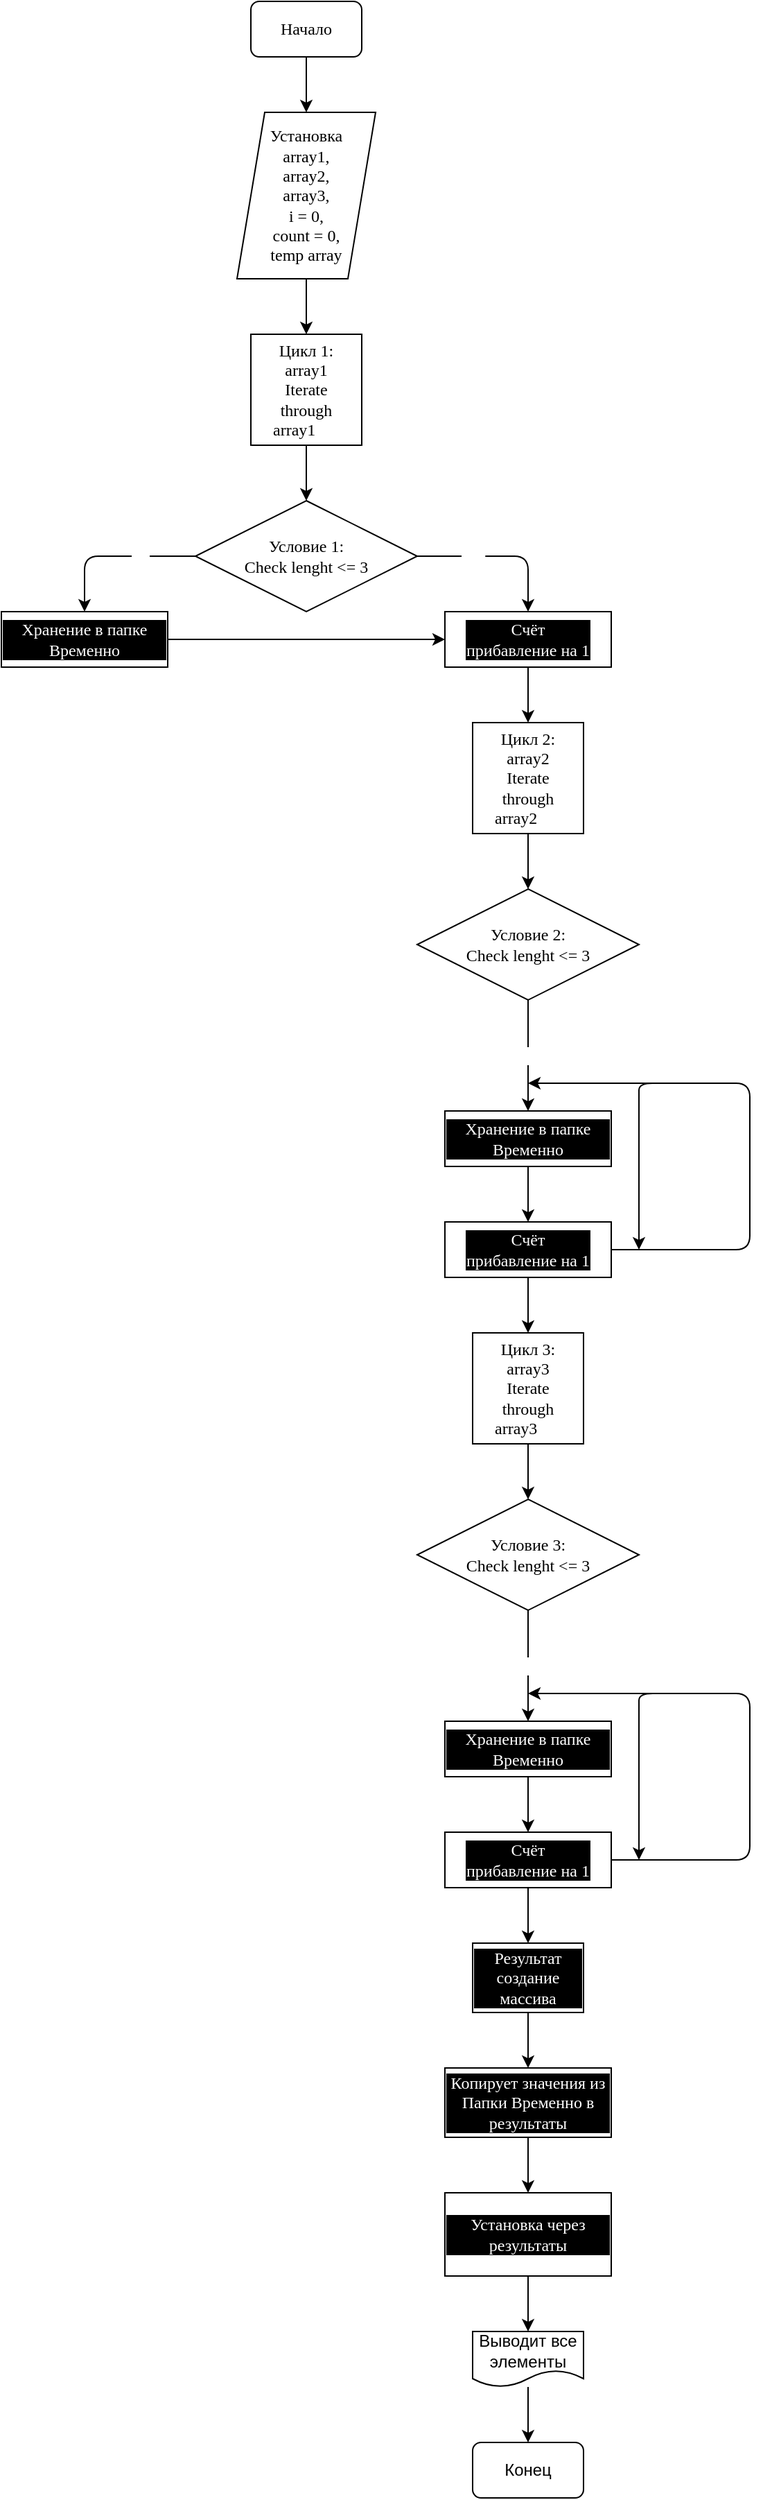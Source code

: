 <mxfile>
    <diagram id="2osxYIllMGo-bxddaHuf" name="Страница 1">
        <mxGraphModel dx="1002" dy="487" grid="1" gridSize="10" guides="1" tooltips="1" connect="1" arrows="1" fold="1" page="1" pageScale="1" pageWidth="827" pageHeight="1169" math="0" shadow="0">
            <root>
                <mxCell id="0"/>
                <mxCell id="1" parent="0"/>
                <mxCell id="9" value="" style="edgeStyle=none;html=1;fontFamily=Comic Sans MS;fontColor=#FFFFFF;" edge="1" parent="1" source="2" target="5">
                    <mxGeometry relative="1" as="geometry"/>
                </mxCell>
                <mxCell id="2" value="&lt;font face=&quot;Comic Sans MS&quot;&gt;Начало&lt;/font&gt;" style="rounded=1;whiteSpace=wrap;html=1;" vertex="1" parent="1">
                    <mxGeometry x="360" y="40" width="80" height="40" as="geometry"/>
                </mxCell>
                <mxCell id="55" value="" style="edgeStyle=none;html=1;fontFamily=Comic Sans MS;fontColor=#FFFFFF;" edge="1" parent="1" source="3" target="6">
                    <mxGeometry relative="1" as="geometry"/>
                </mxCell>
                <mxCell id="3" value="Выводит все элементы" style="shape=document;whiteSpace=wrap;html=1;boundedLbl=1;" vertex="1" parent="1">
                    <mxGeometry x="520" y="1720" width="80" height="40" as="geometry"/>
                </mxCell>
                <mxCell id="14" style="edgeStyle=none;html=1;entryX=0.5;entryY=0;entryDx=0;entryDy=0;fontFamily=Comic Sans MS;fontColor=#FFFFFF;" edge="1" parent="1" source="4" target="13">
                    <mxGeometry relative="1" as="geometry">
                        <Array as="points">
                            <mxPoint x="240" y="440"/>
                        </Array>
                    </mxGeometry>
                </mxCell>
                <mxCell id="15" value="Да" style="edgeLabel;html=1;align=center;verticalAlign=middle;resizable=0;points=[];fontFamily=Comic Sans MS;fontColor=#FFFFFF;" vertex="1" connectable="0" parent="14">
                    <mxGeometry x="-0.01" y="-2" relative="1" as="geometry">
                        <mxPoint x="19" y="2" as="offset"/>
                    </mxGeometry>
                </mxCell>
                <mxCell id="16" style="edgeStyle=none;html=1;entryX=0.5;entryY=0;entryDx=0;entryDy=0;fontFamily=Comic Sans MS;fontColor=#FFFFFF;exitX=1;exitY=0.5;exitDx=0;exitDy=0;" edge="1" parent="1" source="4" target="12">
                    <mxGeometry relative="1" as="geometry">
                        <Array as="points">
                            <mxPoint x="560" y="440"/>
                        </Array>
                    </mxGeometry>
                </mxCell>
                <mxCell id="17" value="Нет" style="edgeLabel;html=1;align=center;verticalAlign=middle;resizable=0;points=[];fontFamily=Comic Sans MS;fontColor=#FFFFFF;" vertex="1" connectable="0" parent="16">
                    <mxGeometry x="-0.107" relative="1" as="geometry">
                        <mxPoint x="-14" as="offset"/>
                    </mxGeometry>
                </mxCell>
                <mxCell id="4" value="&lt;font face=&quot;Comic Sans MS&quot;&gt;Условие 1:&lt;br&gt;Check lenght &amp;lt;= 3&lt;/font&gt;" style="rhombus;whiteSpace=wrap;html=1;" vertex="1" parent="1">
                    <mxGeometry x="320" y="400" width="160" height="80" as="geometry"/>
                </mxCell>
                <mxCell id="10" value="" style="edgeStyle=none;html=1;fontFamily=Comic Sans MS;fontColor=#FFFFFF;" edge="1" parent="1" source="5" target="8">
                    <mxGeometry relative="1" as="geometry"/>
                </mxCell>
                <mxCell id="5" value="&lt;font face=&quot;Comic Sans MS&quot;&gt;Установка&lt;br&gt;array1,&lt;br&gt;array2,&lt;br&gt;array3,&lt;br&gt;i = 0,&lt;br&gt;count = 0,&lt;br&gt;temp array&lt;br&gt;&lt;/font&gt;" style="shape=parallelogram;perimeter=parallelogramPerimeter;whiteSpace=wrap;html=1;fixedSize=1;" vertex="1" parent="1">
                    <mxGeometry x="350" y="120" width="100" height="120" as="geometry"/>
                </mxCell>
                <mxCell id="6" value="Конец" style="rounded=1;whiteSpace=wrap;html=1;" vertex="1" parent="1">
                    <mxGeometry x="520" y="1800" width="80" height="40" as="geometry"/>
                </mxCell>
                <mxCell id="11" value="" style="edgeStyle=none;html=1;fontFamily=Comic Sans MS;fontColor=#FFFFFF;entryX=0.5;entryY=0;entryDx=0;entryDy=0;exitX=0.5;exitY=1;exitDx=0;exitDy=0;" edge="1" parent="1" source="8" target="4">
                    <mxGeometry relative="1" as="geometry"/>
                </mxCell>
                <mxCell id="8" value="&lt;font face=&quot;Comic Sans MS&quot;&gt;Цикл 1: &lt;br&gt;array1&lt;br&gt;Iterate&lt;br&gt;through&lt;br&gt;array1&lt;span style=&quot;white-space: pre;&quot;&gt;&#9;&lt;/span&gt;&lt;/font&gt;" style="rounded=0;whiteSpace=wrap;html=1;" vertex="1" parent="1">
                    <mxGeometry x="360" y="280" width="80" height="80" as="geometry"/>
                </mxCell>
                <mxCell id="19" value="" style="edgeStyle=none;html=1;fontFamily=Comic Sans MS;fontColor=#FFFFFF;" edge="1" parent="1" source="12" target="18">
                    <mxGeometry relative="1" as="geometry"/>
                </mxCell>
                <mxCell id="12" value="Счёт &lt;br&gt;прибавление на 1" style="rounded=0;whiteSpace=wrap;html=1;labelBackgroundColor=#000000;fontFamily=Comic Sans MS;fontColor=#FFFFFF;" vertex="1" parent="1">
                    <mxGeometry x="500" y="480" width="120" height="40" as="geometry"/>
                </mxCell>
                <mxCell id="21" style="edgeStyle=none;html=1;fontFamily=Comic Sans MS;fontColor=#FFFFFF;" edge="1" parent="1" source="13" target="12">
                    <mxGeometry relative="1" as="geometry"/>
                </mxCell>
                <mxCell id="13" value="Хранение в папке Временно" style="rounded=0;whiteSpace=wrap;html=1;labelBackgroundColor=#000000;fontFamily=Comic Sans MS;fontColor=#FFFFFF;" vertex="1" parent="1">
                    <mxGeometry x="180" y="480" width="120" height="40" as="geometry"/>
                </mxCell>
                <mxCell id="23" value="" style="edgeStyle=none;html=1;fontFamily=Comic Sans MS;fontColor=#FFFFFF;" edge="1" parent="1" source="18" target="22">
                    <mxGeometry relative="1" as="geometry"/>
                </mxCell>
                <mxCell id="18" value="&lt;font face=&quot;Comic Sans MS&quot;&gt;Цикл 2: &lt;br&gt;array2&lt;br&gt;Iterate&lt;br&gt;through&lt;br&gt;array2&lt;span style=&quot;white-space: pre;&quot;&gt;&#9;&lt;/span&gt;&lt;/font&gt;" style="rounded=0;whiteSpace=wrap;html=1;" vertex="1" parent="1">
                    <mxGeometry x="520" y="560" width="80" height="80" as="geometry"/>
                </mxCell>
                <mxCell id="25" value="" style="edgeStyle=none;html=1;fontFamily=Comic Sans MS;fontColor=#FFFFFF;exitX=0.5;exitY=1;exitDx=0;exitDy=0;" edge="1" parent="1" source="22" target="24">
                    <mxGeometry relative="1" as="geometry">
                        <mxPoint x="560" y="770" as="sourcePoint"/>
                    </mxGeometry>
                </mxCell>
                <mxCell id="29" value="Да" style="edgeLabel;html=1;align=center;verticalAlign=middle;resizable=0;points=[];fontFamily=Comic Sans MS;fontColor=#FFFFFF;" vertex="1" connectable="0" parent="25">
                    <mxGeometry x="-0.42" y="1" relative="1" as="geometry">
                        <mxPoint x="-1" y="17" as="offset"/>
                    </mxGeometry>
                </mxCell>
                <mxCell id="22" value="&lt;font face=&quot;Comic Sans MS&quot;&gt;Условие 2:&lt;br&gt;Check lenght &amp;lt;= 3&lt;/font&gt;" style="rhombus;whiteSpace=wrap;html=1;" vertex="1" parent="1">
                    <mxGeometry x="480" y="680" width="160" height="80" as="geometry"/>
                </mxCell>
                <mxCell id="27" value="" style="edgeStyle=none;html=1;fontFamily=Comic Sans MS;fontColor=#FFFFFF;" edge="1" parent="1" source="24" target="26">
                    <mxGeometry relative="1" as="geometry"/>
                </mxCell>
                <mxCell id="24" value="Хранение в папке Временно" style="rounded=0;whiteSpace=wrap;html=1;labelBackgroundColor=#000000;fontFamily=Comic Sans MS;fontColor=#FFFFFF;" vertex="1" parent="1">
                    <mxGeometry x="500" y="840" width="120" height="40" as="geometry"/>
                </mxCell>
                <mxCell id="28" style="edgeStyle=none;html=1;fontFamily=Comic Sans MS;fontColor=#FFFFFF;exitX=1;exitY=0.5;exitDx=0;exitDy=0;" edge="1" parent="1" source="26">
                    <mxGeometry relative="1" as="geometry">
                        <mxPoint x="640" y="940" as="targetPoint"/>
                        <Array as="points">
                            <mxPoint x="680" y="940"/>
                            <mxPoint x="720" y="940"/>
                            <mxPoint x="720" y="820"/>
                            <mxPoint x="680" y="820"/>
                            <mxPoint x="640" y="820"/>
                            <mxPoint x="640" y="830"/>
                        </Array>
                    </mxGeometry>
                </mxCell>
                <mxCell id="32" value="" style="edgeStyle=none;html=1;fontFamily=Comic Sans MS;fontColor=#FFFFFF;" edge="1" parent="1" source="26" target="31">
                    <mxGeometry relative="1" as="geometry"/>
                </mxCell>
                <mxCell id="26" value="Счёт &lt;br&gt;прибавление на 1" style="rounded=0;whiteSpace=wrap;html=1;labelBackgroundColor=#000000;fontFamily=Comic Sans MS;fontColor=#FFFFFF;" vertex="1" parent="1">
                    <mxGeometry x="500" y="920" width="120" height="40" as="geometry"/>
                </mxCell>
                <mxCell id="30" value="" style="endArrow=classic;html=1;fontFamily=Comic Sans MS;fontColor=#FFFFFF;" edge="1" parent="1">
                    <mxGeometry width="50" height="50" relative="1" as="geometry">
                        <mxPoint x="660" y="820" as="sourcePoint"/>
                        <mxPoint x="560" y="820" as="targetPoint"/>
                    </mxGeometry>
                </mxCell>
                <mxCell id="34" value="" style="edgeStyle=none;html=1;fontFamily=Comic Sans MS;fontColor=#FFFFFF;" edge="1" parent="1" source="31">
                    <mxGeometry relative="1" as="geometry">
                        <mxPoint x="560" y="1120" as="targetPoint"/>
                    </mxGeometry>
                </mxCell>
                <mxCell id="31" value="&lt;font face=&quot;Comic Sans MS&quot;&gt;Цикл 3: &lt;br&gt;array3&lt;br&gt;Iterate&lt;br&gt;through&lt;br&gt;array3&lt;span style=&quot;white-space: pre;&quot;&gt;&#9;&lt;/span&gt;&lt;/font&gt;" style="rounded=0;whiteSpace=wrap;html=1;" vertex="1" parent="1">
                    <mxGeometry x="520" y="1000" width="80" height="80" as="geometry"/>
                </mxCell>
                <mxCell id="37" value="" style="edgeStyle=none;html=1;fontFamily=Comic Sans MS;fontColor=#FFFFFF;" edge="1" parent="1" source="35" target="36">
                    <mxGeometry relative="1" as="geometry"/>
                </mxCell>
                <mxCell id="38" value="Да" style="edgeLabel;html=1;align=center;verticalAlign=middle;resizable=0;points=[];fontFamily=Comic Sans MS;fontColor=#FFFFFF;" vertex="1" connectable="0" parent="37">
                    <mxGeometry x="-0.57" y="-1" relative="1" as="geometry">
                        <mxPoint x="1" y="23" as="offset"/>
                    </mxGeometry>
                </mxCell>
                <mxCell id="35" value="&lt;font face=&quot;Comic Sans MS&quot;&gt;Условие 3:&lt;br&gt;Check lenght &amp;lt;= 3&lt;/font&gt;" style="rhombus;whiteSpace=wrap;html=1;" vertex="1" parent="1">
                    <mxGeometry x="480" y="1120" width="160" height="80" as="geometry"/>
                </mxCell>
                <mxCell id="40" value="" style="edgeStyle=none;html=1;fontFamily=Comic Sans MS;fontColor=#FFFFFF;" edge="1" parent="1" source="36" target="39">
                    <mxGeometry relative="1" as="geometry"/>
                </mxCell>
                <mxCell id="36" value="Хранение в папке Временно" style="rounded=0;whiteSpace=wrap;html=1;labelBackgroundColor=#000000;fontFamily=Comic Sans MS;fontColor=#FFFFFF;" vertex="1" parent="1">
                    <mxGeometry x="500" y="1280" width="120" height="40" as="geometry"/>
                </mxCell>
                <mxCell id="51" value="" style="edgeStyle=none;html=1;fontFamily=Comic Sans MS;fontColor=#FFFFFF;" edge="1" parent="1" source="39" target="48">
                    <mxGeometry relative="1" as="geometry"/>
                </mxCell>
                <mxCell id="39" value="Счёт &lt;br&gt;прибавление на 1" style="rounded=0;whiteSpace=wrap;html=1;labelBackgroundColor=#000000;fontFamily=Comic Sans MS;fontColor=#FFFFFF;" vertex="1" parent="1">
                    <mxGeometry x="500" y="1360" width="120" height="40" as="geometry"/>
                </mxCell>
                <mxCell id="46" style="edgeStyle=none;html=1;fontFamily=Comic Sans MS;fontColor=#FFFFFF;exitX=1;exitY=0.5;exitDx=0;exitDy=0;" edge="1" parent="1">
                    <mxGeometry relative="1" as="geometry">
                        <mxPoint x="640" y="1380" as="targetPoint"/>
                        <mxPoint x="620" y="1380" as="sourcePoint"/>
                        <Array as="points">
                            <mxPoint x="680" y="1380"/>
                            <mxPoint x="720" y="1380"/>
                            <mxPoint x="720" y="1260"/>
                            <mxPoint x="680" y="1260"/>
                            <mxPoint x="640" y="1260"/>
                            <mxPoint x="640" y="1270"/>
                        </Array>
                    </mxGeometry>
                </mxCell>
                <mxCell id="47" value="" style="endArrow=classic;html=1;fontFamily=Comic Sans MS;fontColor=#FFFFFF;" edge="1" parent="1">
                    <mxGeometry width="50" height="50" relative="1" as="geometry">
                        <mxPoint x="660" y="1260" as="sourcePoint"/>
                        <mxPoint x="560" y="1260" as="targetPoint"/>
                    </mxGeometry>
                </mxCell>
                <mxCell id="52" value="" style="edgeStyle=none;html=1;fontFamily=Comic Sans MS;fontColor=#FFFFFF;" edge="1" parent="1" source="48" target="49">
                    <mxGeometry relative="1" as="geometry"/>
                </mxCell>
                <mxCell id="48" value="Результат создание массива" style="rounded=0;whiteSpace=wrap;html=1;labelBackgroundColor=#000000;fontFamily=Comic Sans MS;fontColor=#FFFFFF;" vertex="1" parent="1">
                    <mxGeometry x="520" y="1440" width="80" height="50" as="geometry"/>
                </mxCell>
                <mxCell id="53" value="" style="edgeStyle=none;html=1;fontFamily=Comic Sans MS;fontColor=#FFFFFF;" edge="1" parent="1" source="49" target="50">
                    <mxGeometry relative="1" as="geometry"/>
                </mxCell>
                <mxCell id="49" value="Копирует значения из Папки Временно в результаты" style="rounded=0;whiteSpace=wrap;html=1;labelBackgroundColor=#000000;fontFamily=Comic Sans MS;fontColor=#FFFFFF;" vertex="1" parent="1">
                    <mxGeometry x="500" y="1530" width="120" height="50" as="geometry"/>
                </mxCell>
                <mxCell id="54" value="" style="edgeStyle=none;html=1;fontFamily=Comic Sans MS;fontColor=#FFFFFF;" edge="1" parent="1" source="50" target="3">
                    <mxGeometry relative="1" as="geometry"/>
                </mxCell>
                <mxCell id="50" value="Установка через результаты" style="rounded=0;whiteSpace=wrap;html=1;labelBackgroundColor=#000000;fontFamily=Comic Sans MS;fontColor=#FFFFFF;" vertex="1" parent="1">
                    <mxGeometry x="500" y="1620" width="120" height="60" as="geometry"/>
                </mxCell>
            </root>
        </mxGraphModel>
    </diagram>
</mxfile>